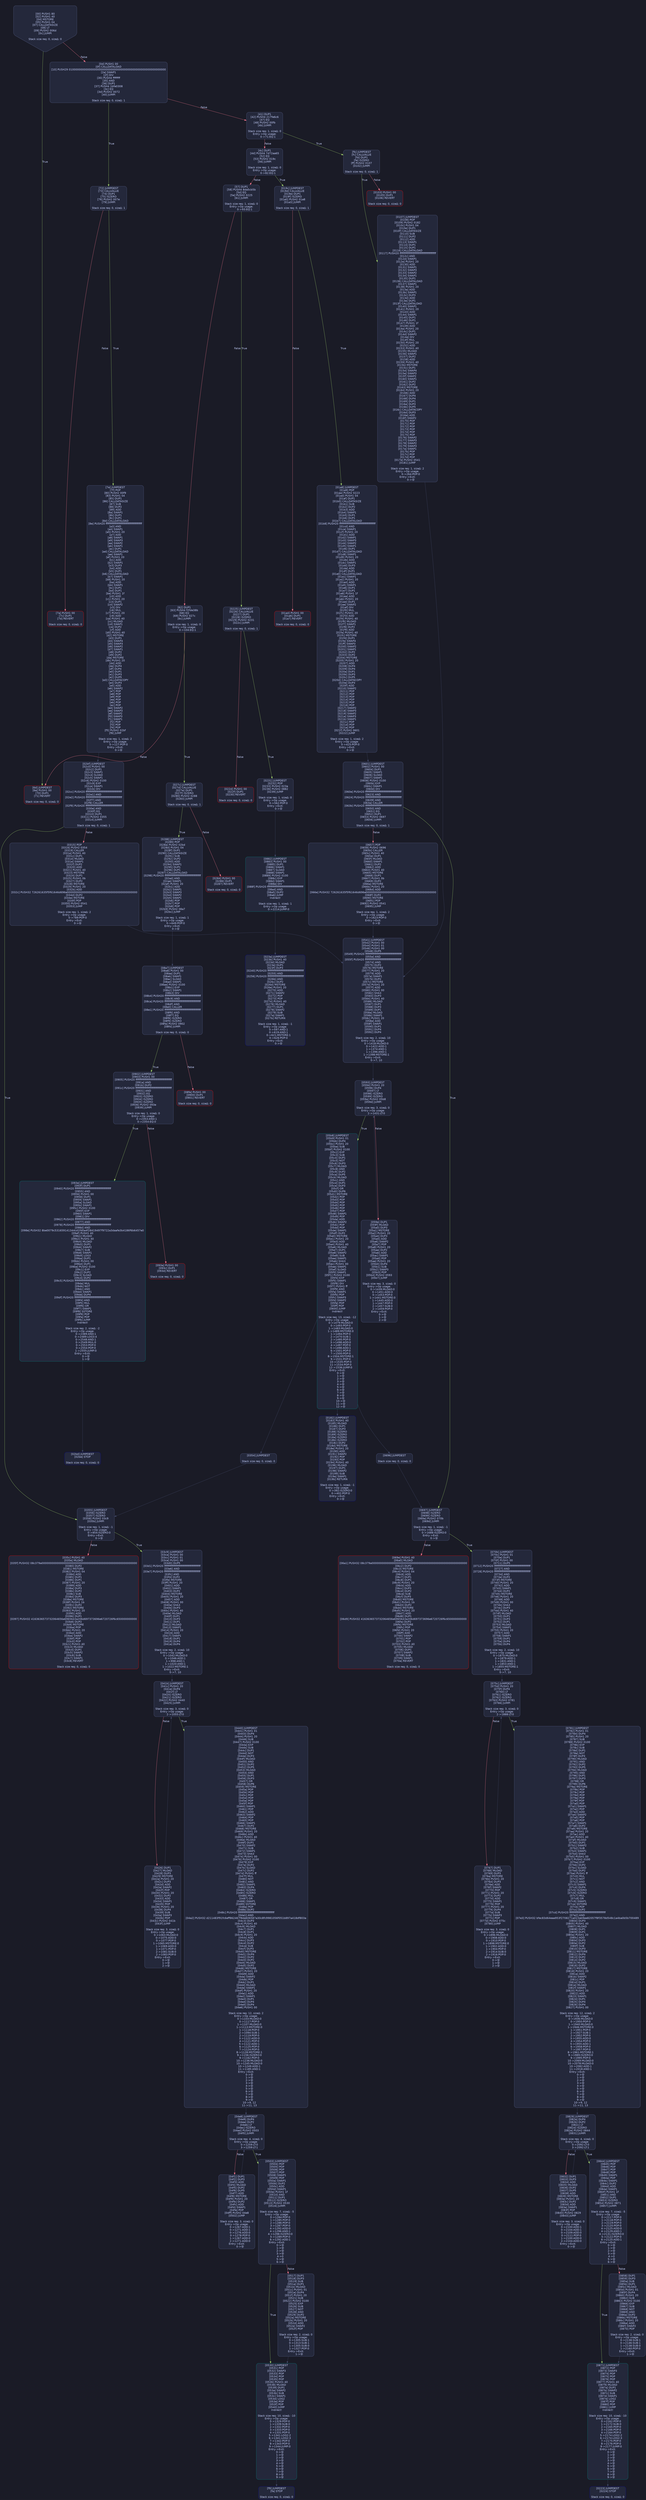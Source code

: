 digraph G {
    node [shape=box, style="filled, rounded", color="#565f89", fontcolor="#c0caf5", fontname="Helvetica", fillcolor="#24283b"];
    edge [color="#414868", fontcolor="#c0caf5", fontname="Helvetica"];
    bgcolor="#1a1b26";
    0 [ label = "[00] PUSH1 80
[02] PUSH1 40
[04] MSTORE
[05] PUSH1 04
[07] CALLDATASIZE
[08] LT
[09] PUSH2 006d
[0c] JUMPI

Stack size req: 0, sizeΔ: 0
" shape = invhouse]
    1 [ label = "[0d] PUSH1 00
[0f] CALLDATALOAD
[10] PUSH29 0100000000000000000000000000000000000000000000000000000000
[2e] SWAP1
[2f] DIV
[30] PUSH4 ffffffff
[35] AND
[36] DUP1
[37] PUSH4 1bfe0308
[3c] EQ
[3d] PUSH2 0072
[40] JUMPI

Stack size req: 0, sizeΔ: 1
"]
    2 [ label = "[41] DUP1
[42] PUSH4 217fe6c6
[47] EQ
[48] PUSH2 00fb
[4b] JUMPI

Stack size req: 1, sizeΔ: 0
Entry->Op usage:
	0->71:EQ:1
"]
    3 [ label = "[4c] DUP1
[4d] PUSH4 7d72aa65
[52] EQ
[53] PUSH2 019c
[56] JUMPI

Stack size req: 1, sizeΔ: 0
Entry->Op usage:
	0->82:EQ:1
"]
    4 [ label = "[57] DUP1
[58] PUSH4 8da5cb5b
[5d] EQ
[5e] PUSH2 0225
[61] JUMPI

Stack size req: 1, sizeΔ: 0
Entry->Op usage:
	0->93:EQ:1
"]
    5 [ label = "[62] DUP1
[63] PUSH4 f2fde38b
[68] EQ
[69] PUSH2 027c
[6c] JUMPI

Stack size req: 1, sizeΔ: 0
Entry->Op usage:
	0->104:EQ:1
"]
    6 [ label = "[6d] JUMPDEST
[6e] PUSH1 00
[70] DUP1
[71] REVERT

Stack size req: 0, sizeΔ: 0
" color = "red"]
    7 [ label = "[72] JUMPDEST
[73] CALLVALUE
[74] DUP1
[75] ISZERO
[76] PUSH2 007e
[79] JUMPI

Stack size req: 0, sizeΔ: 1
"]
    8 [ label = "[7a] PUSH1 00
[7c] DUP1
[7d] REVERT

Stack size req: 0, sizeΔ: 0
" color = "red"]
    9 [ label = "[7e] JUMPDEST
[7f] POP
[80] PUSH2 00f9
[83] PUSH1 04
[85] DUP1
[86] CALLDATASIZE
[87] SUB
[88] DUP2
[89] ADD
[8a] SWAP1
[8b] DUP1
[8c] DUP1
[8d] CALLDATALOAD
[8e] PUSH20 ffffffffffffffffffffffffffffffffffffffff
[a3] AND
[a4] SWAP1
[a5] PUSH1 20
[a7] ADD
[a8] SWAP1
[a9] SWAP3
[aa] SWAP2
[ab] SWAP1
[ac] DUP1
[ad] CALLDATALOAD
[ae] SWAP1
[af] PUSH1 20
[b1] ADD
[b2] SWAP1
[b3] DUP3
[b4] ADD
[b5] DUP1
[b6] CALLDATALOAD
[b7] SWAP1
[b8] PUSH1 20
[ba] ADD
[bb] SWAP1
[bc] DUP1
[bd] DUP1
[be] PUSH1 1f
[c0] ADD
[c1] PUSH1 20
[c3] DUP1
[c4] SWAP2
[c5] DIV
[c6] MUL
[c7] PUSH1 20
[c9] ADD
[ca] PUSH1 40
[cc] MLOAD
[cd] SWAP1
[ce] DUP2
[cf] ADD
[d0] PUSH1 40
[d2] MSTORE
[d3] DUP1
[d4] SWAP4
[d5] SWAP3
[d6] SWAP2
[d7] SWAP1
[d8] DUP2
[d9] DUP2
[da] MSTORE
[db] PUSH1 20
[dd] ADD
[de] DUP4
[df] DUP4
[e0] DUP1
[e1] DUP3
[e2] DUP5
[e3] CALLDATACOPY
[e4] DUP3
[e5] ADD
[e6] SWAP2
[e7] POP
[e8] POP
[e9] POP
[ea] POP
[eb] POP
[ec] POP
[ed] SWAP2
[ee] SWAP3
[ef] SWAP2
[f0] SWAP3
[f1] SWAP1
[f2] POP
[f3] POP
[f4] POP
[f5] PUSH2 02bf
[f8] JUMP

Stack size req: 1, sizeΔ: 2
Entry->Op usage:
	0->127:POP:0
Entry->Exit:
	0->😵
"]
    10 [ label = "[f9] JUMPDEST
[fa] STOP

Stack size req: 0, sizeΔ: 0
" color = "darkblue"]
    11 [ label = "[fb] JUMPDEST
[fc] CALLVALUE
[fd] DUP1
[fe] ISZERO
[ff] PUSH2 0107
[0102] JUMPI

Stack size req: 0, sizeΔ: 1
"]
    12 [ label = "[0103] PUSH1 00
[0105] DUP1
[0106] REVERT

Stack size req: 0, sizeΔ: 0
" color = "red"]
    13 [ label = "[0107] JUMPDEST
[0108] POP
[0109] PUSH2 0182
[010c] PUSH1 04
[010e] DUP1
[010f] CALLDATASIZE
[0110] SUB
[0111] DUP2
[0112] ADD
[0113] SWAP1
[0114] DUP1
[0115] DUP1
[0116] CALLDATALOAD
[0117] PUSH20 ffffffffffffffffffffffffffffffffffffffff
[012c] AND
[012d] SWAP1
[012e] PUSH1 20
[0130] ADD
[0131] SWAP1
[0132] SWAP3
[0133] SWAP2
[0134] SWAP1
[0135] DUP1
[0136] CALLDATALOAD
[0137] SWAP1
[0138] PUSH1 20
[013a] ADD
[013b] SWAP1
[013c] DUP3
[013d] ADD
[013e] DUP1
[013f] CALLDATALOAD
[0140] SWAP1
[0141] PUSH1 20
[0143] ADD
[0144] SWAP1
[0145] DUP1
[0146] DUP1
[0147] PUSH1 1f
[0149] ADD
[014a] PUSH1 20
[014c] DUP1
[014d] SWAP2
[014e] DIV
[014f] MUL
[0150] PUSH1 20
[0152] ADD
[0153] PUSH1 40
[0155] MLOAD
[0156] SWAP1
[0157] DUP2
[0158] ADD
[0159] PUSH1 40
[015b] MSTORE
[015c] DUP1
[015d] SWAP4
[015e] SWAP3
[015f] SWAP2
[0160] SWAP1
[0161] DUP2
[0162] DUP2
[0163] MSTORE
[0164] PUSH1 20
[0166] ADD
[0167] DUP4
[0168] DUP4
[0169] DUP1
[016a] DUP3
[016b] DUP5
[016c] CALLDATACOPY
[016d] DUP3
[016e] ADD
[016f] SWAP2
[0170] POP
[0171] POP
[0172] POP
[0173] POP
[0174] POP
[0175] POP
[0176] SWAP2
[0177] SWAP3
[0178] SWAP2
[0179] SWAP3
[017a] SWAP1
[017b] POP
[017c] POP
[017d] POP
[017e] PUSH2 0541
[0181] JUMP

Stack size req: 1, sizeΔ: 2
Entry->Op usage:
	0->264:POP:0
Entry->Exit:
	0->😵
"]
    14 [ label = "[0182] JUMPDEST
[0183] PUSH1 40
[0185] MLOAD
[0186] DUP1
[0187] DUP3
[0188] ISZERO
[0189] ISZERO
[018a] ISZERO
[018b] ISZERO
[018c] DUP2
[018d] MSTORE
[018e] PUSH1 20
[0190] ADD
[0191] SWAP2
[0192] POP
[0193] POP
[0194] PUSH1 40
[0196] MLOAD
[0197] DUP1
[0198] SWAP2
[0199] SUB
[019a] SWAP1
[019b] RETURN

Stack size req: 1, sizeΔ: -1
Entry->Op usage:
	0->392:ISZERO:0
	0->402:POP:0
Entry->Exit:
	0->😵
" color = "darkblue"]
    15 [ label = "[019c] JUMPDEST
[019d] CALLVALUE
[019e] DUP1
[019f] ISZERO
[01a0] PUSH2 01a8
[01a3] JUMPI

Stack size req: 0, sizeΔ: 1
"]
    16 [ label = "[01a4] PUSH1 00
[01a6] DUP1
[01a7] REVERT

Stack size req: 0, sizeΔ: 0
" color = "red"]
    17 [ label = "[01a8] JUMPDEST
[01a9] POP
[01aa] PUSH2 0223
[01ad] PUSH1 04
[01af] DUP1
[01b0] CALLDATASIZE
[01b1] SUB
[01b2] DUP2
[01b3] ADD
[01b4] SWAP1
[01b5] DUP1
[01b6] DUP1
[01b7] CALLDATALOAD
[01b8] PUSH20 ffffffffffffffffffffffffffffffffffffffff
[01cd] AND
[01ce] SWAP1
[01cf] PUSH1 20
[01d1] ADD
[01d2] SWAP1
[01d3] SWAP3
[01d4] SWAP2
[01d5] SWAP1
[01d6] DUP1
[01d7] CALLDATALOAD
[01d8] SWAP1
[01d9] PUSH1 20
[01db] ADD
[01dc] SWAP1
[01dd] DUP3
[01de] ADD
[01df] DUP1
[01e0] CALLDATALOAD
[01e1] SWAP1
[01e2] PUSH1 20
[01e4] ADD
[01e5] SWAP1
[01e6] DUP1
[01e7] DUP1
[01e8] PUSH1 1f
[01ea] ADD
[01eb] PUSH1 20
[01ed] DUP1
[01ee] SWAP2
[01ef] DIV
[01f0] MUL
[01f1] PUSH1 20
[01f3] ADD
[01f4] PUSH1 40
[01f6] MLOAD
[01f7] SWAP1
[01f8] DUP2
[01f9] ADD
[01fa] PUSH1 40
[01fc] MSTORE
[01fd] DUP1
[01fe] SWAP4
[01ff] SWAP3
[0200] SWAP2
[0201] SWAP1
[0202] DUP2
[0203] DUP2
[0204] MSTORE
[0205] PUSH1 20
[0207] ADD
[0208] DUP4
[0209] DUP4
[020a] DUP1
[020b] DUP3
[020c] DUP5
[020d] CALLDATACOPY
[020e] DUP3
[020f] ADD
[0210] SWAP2
[0211] POP
[0212] POP
[0213] POP
[0214] POP
[0215] POP
[0216] POP
[0217] SWAP2
[0218] SWAP3
[0219] SWAP2
[021a] SWAP3
[021b] SWAP1
[021c] POP
[021d] POP
[021e] POP
[021f] PUSH2 0601
[0222] JUMP

Stack size req: 1, sizeΔ: 2
Entry->Op usage:
	0->425:POP:0
Entry->Exit:
	0->😵
"]
    18 [ label = "[0223] JUMPDEST
[0224] STOP

Stack size req: 0, sizeΔ: 0
" color = "darkblue"]
    19 [ label = "[0225] JUMPDEST
[0226] CALLVALUE
[0227] DUP1
[0228] ISZERO
[0229] PUSH2 0231
[022c] JUMPI

Stack size req: 0, sizeΔ: 1
"]
    20 [ label = "[022d] PUSH1 00
[022f] DUP1
[0230] REVERT

Stack size req: 0, sizeΔ: 0
" color = "red"]
    21 [ label = "[0231] JUMPDEST
[0232] POP
[0233] PUSH2 023a
[0236] PUSH2 0882
[0239] JUMP

Stack size req: 1, sizeΔ: 0
Entry->Op usage:
	0->562:POP:0
Entry->Exit:
	0->😵
"]
    22 [ label = "[023a] JUMPDEST
[023b] PUSH1 40
[023d] MLOAD
[023e] DUP1
[023f] DUP3
[0240] PUSH20 ffffffffffffffffffffffffffffffffffffffff
[0255] AND
[0256] PUSH20 ffffffffffffffffffffffffffffffffffffffff
[026b] AND
[026c] DUP2
[026d] MSTORE
[026e] PUSH1 20
[0270] ADD
[0271] SWAP2
[0272] POP
[0273] POP
[0274] PUSH1 40
[0276] MLOAD
[0277] DUP1
[0278] SWAP2
[0279] SUB
[027a] SWAP1
[027b] RETURN

Stack size req: 1, sizeΔ: -1
Entry->Op usage:
	0->597:AND:1
	0->619:AND:1
	0->621:MSTORE:1
	0->626:POP:0
Entry->Exit:
	0->😵
" color = "darkblue"]
    23 [ label = "[027c] JUMPDEST
[027d] CALLVALUE
[027e] DUP1
[027f] ISZERO
[0280] PUSH2 0288
[0283] JUMPI

Stack size req: 0, sizeΔ: 1
"]
    24 [ label = "[0284] PUSH1 00
[0286] DUP1
[0287] REVERT

Stack size req: 0, sizeΔ: 0
" color = "red"]
    25 [ label = "[0288] JUMPDEST
[0289] POP
[028a] PUSH2 02bd
[028d] PUSH1 04
[028f] DUP1
[0290] CALLDATASIZE
[0291] SUB
[0292] DUP2
[0293] ADD
[0294] SWAP1
[0295] DUP1
[0296] DUP1
[0297] CALLDATALOAD
[0298] PUSH20 ffffffffffffffffffffffffffffffffffffffff
[02ad] AND
[02ae] SWAP1
[02af] PUSH1 20
[02b1] ADD
[02b2] SWAP1
[02b3] SWAP3
[02b4] SWAP2
[02b5] SWAP1
[02b6] POP
[02b7] POP
[02b8] POP
[02b9] PUSH2 08a7
[02bc] JUMP

Stack size req: 1, sizeΔ: 1
Entry->Op usage:
	0->649:POP:0
Entry->Exit:
	0->😵
"]
    26 [ label = "[02bd] JUMPDEST
[02be] STOP

Stack size req: 0, sizeΔ: 0
" color = "darkblue"]
    27 [ label = "[02bf] JUMPDEST
[02c0] PUSH1 00
[02c2] DUP1
[02c3] SWAP1
[02c4] SLOAD
[02c5] SWAP1
[02c6] PUSH2 0100
[02c9] EXP
[02ca] SWAP1
[02cb] DIV
[02cc] PUSH20 ffffffffffffffffffffffffffffffffffffffff
[02e1] AND
[02e2] PUSH20 ffffffffffffffffffffffffffffffffffffffff
[02f7] AND
[02f8] CALLER
[02f9] PUSH20 ffffffffffffffffffffffffffffffffffffffff
[030e] AND
[030f] EQ
[0310] DUP1
[0311] PUSH2 0355
[0314] JUMPI

Stack size req: 0, sizeΔ: 1
"]
    28 [ label = "[0315] POP
[0316] PUSH2 0354
[0319] CALLER
[031a] PUSH1 40
[031c] DUP1
[031d] MLOAD
[031e] SWAP1
[031f] DUP2
[0320] ADD
[0321] PUSH1 40
[0323] MSTORE
[0324] DUP1
[0325] PUSH1 0b
[0327] DUP2
[0328] MSTORE
[0329] PUSH1 20
[032b] ADD
[032c] PUSH32 726261635f5f61646d696e000000000000000000000000000000000000000000
[034d] DUP2
[034e] MSTORE
[034f] POP
[0350] PUSH2 0541
[0353] JUMP

Stack size req: 1, sizeΔ: 2
Entry->Op usage:
	0->789:POP:0
Entry->Exit:
	0->😵
"]
    29 [ label = "[0354] JUMPDEST

Stack size req: 0, sizeΔ: 0
"]
    30 [ label = "[0355] JUMPDEST
[0356] ISZERO
[0357] ISZERO
[0358] PUSH2 03c9
[035b] JUMPI

Stack size req: 1, sizeΔ: -1
Entry->Op usage:
	0->854:ISZERO:0
Entry->Exit:
	0->😵
"]
    31 [ label = "[035c] PUSH1 40
[035e] MLOAD
[035f] PUSH32 08c379a000000000000000000000000000000000000000000000000000000000
[0380] DUP2
[0381] MSTORE
[0382] PUSH1 04
[0384] ADD
[0385] DUP1
[0386] DUP1
[0387] PUSH1 20
[0389] ADD
[038a] DUP3
[038b] DUP2
[038c] SUB
[038d] DUP3
[038e] MSTORE
[038f] PUSH1 1b
[0391] DUP2
[0392] MSTORE
[0393] PUSH1 20
[0395] ADD
[0396] DUP1
[0397] PUSH32 4163636573732064656e6965643a206d697373696e6720726f6c650000000000
[03b8] DUP2
[03b9] MSTORE
[03ba] POP
[03bb] PUSH1 20
[03bd] ADD
[03be] SWAP2
[03bf] POP
[03c0] POP
[03c1] PUSH1 40
[03c3] MLOAD
[03c4] DUP1
[03c5] SWAP2
[03c6] SUB
[03c7] SWAP1
[03c8] REVERT

Stack size req: 0, sizeΔ: 0
" color = "red"]
    32 [ label = "[03c9] JUMPDEST
[03ca] PUSH1 00
[03cc] PUSH1 01
[03ce] PUSH1 00
[03d0] DUP5
[03d1] PUSH20 ffffffffffffffffffffffffffffffffffffffff
[03e6] AND
[03e7] PUSH20 ffffffffffffffffffffffffffffffffffffffff
[03fc] AND
[03fd] DUP2
[03fe] MSTORE
[03ff] PUSH1 20
[0401] ADD
[0402] SWAP1
[0403] DUP2
[0404] MSTORE
[0405] PUSH1 20
[0407] ADD
[0408] PUSH1 00
[040a] SHA3
[040b] DUP3
[040c] PUSH1 40
[040e] MLOAD
[040f] DUP1
[0410] DUP3
[0411] DUP1
[0412] MLOAD
[0413] SWAP1
[0414] PUSH1 20
[0416] ADD
[0417] SWAP1
[0418] DUP1
[0419] DUP4
[041a] DUP4

Stack size req: 2, sizeΔ: 10
Entry->Op usage:
	0->1042:MLOAD:0
	0->1046:ADD:1
	1->998:AND:1
	1->1020:AND:1
	1->1022:MSTORE:1
Entry->Exit:
	0->7, 10
"]
    33 [ label = "[041b] JUMPDEST
[041c] PUSH1 20
[041e] DUP4
[041f] LT
[0420] ISZERO
[0421] ISZERO
[0422] PUSH2 0440
[0425] JUMPI

Stack size req: 3, sizeΔ: 0
Entry->Op usage:
	2->1055:LT:0
"]
    34 [ label = "[0426] DUP1
[0427] MLOAD
[0428] DUP3
[0429] MSTORE
[042a] PUSH1 20
[042c] DUP3
[042d] ADD
[042e] SWAP2
[042f] POP
[0430] PUSH1 20
[0432] DUP2
[0433] ADD
[0434] SWAP1
[0435] POP
[0436] PUSH1 20
[0438] DUP4
[0439] SUB
[043a] SWAP3
[043b] POP
[043c] PUSH2 041b
[043f] JUMP

Stack size req: 3, sizeΔ: 0
Entry->Op usage:
	0->1063:MLOAD:0
	0->1075:ADD:0
	0->1077:POP:0
	1->1065:MSTORE:0
	1->1069:ADD:0
	1->1071:POP:0
	2->1081:SUB:0
	2->1083:POP:0
Entry->Exit:
	0->😵
	1->😵
	2->😵
"]
    35 [ label = "[0440] JUMPDEST
[0441] PUSH1 01
[0443] DUP4
[0444] PUSH1 20
[0446] SUB
[0447] PUSH2 0100
[044a] EXP
[044b] SUB
[044c] DUP1
[044d] NOT
[044e] DUP3
[044f] MLOAD
[0450] AND
[0451] DUP2
[0452] DUP5
[0453] MLOAD
[0454] AND
[0455] DUP1
[0456] DUP3
[0457] OR
[0458] DUP6
[0459] MSTORE
[045a] POP
[045b] POP
[045c] POP
[045d] POP
[045e] POP
[045f] POP
[0460] SWAP1
[0461] POP
[0462] ADD
[0463] SWAP2
[0464] POP
[0465] POP
[0466] SWAP1
[0467] DUP2
[0468] MSTORE
[0469] PUSH1 20
[046b] ADD
[046c] PUSH1 40
[046e] MLOAD
[046f] DUP1
[0470] SWAP2
[0471] SUB
[0472] SWAP1
[0473] SHA3
[0474] PUSH1 00
[0476] PUSH2 0100
[0479] EXP
[047a] DUP2
[047b] SLOAD
[047c] DUP2
[047d] PUSH1 ff
[047f] MUL
[0480] NOT
[0481] AND
[0482] SWAP1
[0483] DUP4
[0484] ISZERO
[0485] ISZERO
[0486] MUL
[0487] OR
[0488] SWAP1
[0489] SSTORE
[048a] POP
[048b] DUP2
[048c] PUSH20 ffffffffffffffffffffffffffffffffffffffff
[04a1] AND
[04a2] PUSH32 d211483f91fc6eff862467f8de606587a30c8fc9981056f051b897a418df803a
[04c3] DUP3
[04c4] PUSH1 40
[04c6] MLOAD
[04c7] DUP1
[04c8] DUP1
[04c9] PUSH1 20
[04cb] ADD
[04cc] DUP3
[04cd] DUP2
[04ce] SUB
[04cf] DUP3
[04d0] MSTORE
[04d1] DUP4
[04d2] DUP2
[04d3] DUP2
[04d4] MLOAD
[04d5] DUP2
[04d6] MSTORE
[04d7] PUSH1 20
[04d9] ADD
[04da] SWAP2
[04db] POP
[04dc] DUP1
[04dd] MLOAD
[04de] SWAP1
[04df] PUSH1 20
[04e1] ADD
[04e2] SWAP1
[04e3] DUP1
[04e4] DUP4
[04e5] DUP4
[04e6] PUSH1 00

Stack size req: 12, sizeΔ: 2
Entry->Op usage:
	0->1103:MLOAD:0
	0->1117:POP:0
	1->1107:MLOAD:0
	1->1113:MSTORE:0
	1->1118:POP:0
	2->1094:SUB:1
	2->1119:POP:0
	3->1122:ADD:0
	4->1121:POP:0
	5->1122:ADD:1
	6->1125:POP:0
	7->1124:POP:0
	8->1128:MSTORE:1
	9->1156:ISZERO:0
	9->1162:POP:0
	10->1236:MLOAD:0
	10->1245:MLOAD:0
	10->1249:ADD:1
	11->1185:AND:1
Entry->Exit:
	0->😵
	1->😵
	2->😵
	3->😵
	4->😵
	5->😵
	6->😵
	7->😵
	8->😵
	9->😵
	10->9, 12
	11->11, 13
"]
    36 [ label = "[04e8] JUMPDEST
[04e9] DUP4
[04ea] DUP2
[04eb] LT
[04ec] ISZERO
[04ed] PUSH2 0503
[04f0] JUMPI

Stack size req: 4, sizeΔ: 0
Entry->Op usage:
	0->1259:LT:0
	3->1259:LT:1
"]
    37 [ label = "[04f1] DUP1
[04f2] DUP3
[04f3] ADD
[04f4] MLOAD
[04f5] DUP2
[04f6] DUP5
[04f7] ADD
[04f8] MSTORE
[04f9] PUSH1 20
[04fb] DUP2
[04fc] ADD
[04fd] SWAP1
[04fe] POP
[04ff] PUSH2 04e8
[0502] JUMP

Stack size req: 3, sizeΔ: 0
Entry->Op usage:
	0->1267:ADD:1
	0->1271:ADD:1
	0->1276:ADD:0
	0->1278:POP:0
	1->1267:ADD:0
	2->1271:ADD:0
Entry->Exit:
	0->😵
"]
    38 [ label = "[0503] JUMPDEST
[0504] POP
[0505] POP
[0506] POP
[0507] POP
[0508] SWAP1
[0509] POP
[050a] SWAP1
[050b] DUP2
[050c] ADD
[050d] SWAP1
[050e] PUSH1 1f
[0510] AND
[0511] DUP1
[0512] ISZERO
[0513] PUSH2 0530
[0516] JUMPI

Stack size req: 7, sizeΔ: -5
Entry->Op usage:
	0->1284:POP:0
	1->1285:POP:0
	2->1286:POP:0
	3->1287:POP:0
	4->1292:ADD:0
	4->1296:AND:1
	4->1298:ISZERO:0
	5->1289:POP:0
	6->1292:ADD:1
Entry->Exit:
	0->😵
	1->😵
	2->😵
	3->😵
	4->0
	5->😵
	6->😵
"]
    39 [ label = "[0517] DUP1
[0518] DUP3
[0519] SUB
[051a] DUP1
[051b] MLOAD
[051c] PUSH1 01
[051e] DUP4
[051f] PUSH1 20
[0521] SUB
[0522] PUSH2 0100
[0525] EXP
[0526] SUB
[0527] NOT
[0528] AND
[0529] DUP2
[052a] MSTORE
[052b] PUSH1 20
[052d] ADD
[052e] SWAP2
[052f] POP

Stack size req: 2, sizeΔ: 0
Entry->Op usage:
	0->1305:SUB:1
	0->1313:SUB:1
	1->1305:SUB:0
	1->1327:POP:0
Entry->Exit:
	1->😵
"]
    40 [ label = "[0530] JUMPDEST
[0531] POP
[0532] SWAP3
[0533] POP
[0534] POP
[0535] POP
[0536] PUSH1 40
[0538] MLOAD
[0539] DUP1
[053a] SWAP2
[053b] SUB
[053c] SWAP1
[053d] LOG2
[053e] POP
[053f] POP
[0540] JUMP
Indirect!

Stack size req: 10, sizeΔ: -10
Entry->Op usage:
	0->1329:POP:0
	1->1339:SUB:0
	2->1332:POP:0
	3->1333:POP:0
	4->1331:POP:0
	5->1341:LOG2:2
	6->1341:LOG2:3
	7->1342:POP:0
	8->1343:POP:0
	9->1344:JUMP:0
Entry->Exit:
	0->😵
	1->😵
	2->😵
	3->😵
	4->😵
	5->😵
	6->😵
	7->😵
	8->😵
	9->😵
" color = "teal"]
    41 [ label = "[0541] JUMPDEST
[0542] PUSH1 00
[0544] PUSH1 01
[0546] PUSH1 00
[0548] DUP5
[0549] PUSH20 ffffffffffffffffffffffffffffffffffffffff
[055e] AND
[055f] PUSH20 ffffffffffffffffffffffffffffffffffffffff
[0574] AND
[0575] DUP2
[0576] MSTORE
[0577] PUSH1 20
[0579] ADD
[057a] SWAP1
[057b] DUP2
[057c] MSTORE
[057d] PUSH1 20
[057f] ADD
[0580] PUSH1 00
[0582] SHA3
[0583] DUP3
[0584] PUSH1 40
[0586] MLOAD
[0587] DUP1
[0588] DUP3
[0589] DUP1
[058a] MLOAD
[058b] SWAP1
[058c] PUSH1 20
[058e] ADD
[058f] SWAP1
[0590] DUP1
[0591] DUP4
[0592] DUP4

Stack size req: 2, sizeΔ: 10
Entry->Op usage:
	0->1418:MLOAD:0
	0->1422:ADD:1
	1->1374:AND:1
	1->1396:AND:1
	1->1398:MSTORE:1
Entry->Exit:
	0->7, 10
"]
    42 [ label = "[0593] JUMPDEST
[0594] PUSH1 20
[0596] DUP4
[0597] LT
[0598] ISZERO
[0599] ISZERO
[059a] PUSH2 05b8
[059d] JUMPI

Stack size req: 3, sizeΔ: 0
Entry->Op usage:
	2->1431:LT:0
"]
    43 [ label = "[059e] DUP1
[059f] MLOAD
[05a0] DUP3
[05a1] MSTORE
[05a2] PUSH1 20
[05a4] DUP3
[05a5] ADD
[05a6] SWAP2
[05a7] POP
[05a8] PUSH1 20
[05aa] DUP2
[05ab] ADD
[05ac] SWAP1
[05ad] POP
[05ae] PUSH1 20
[05b0] DUP4
[05b1] SUB
[05b2] SWAP3
[05b3] POP
[05b4] PUSH2 0593
[05b7] JUMP

Stack size req: 3, sizeΔ: 0
Entry->Op usage:
	0->1439:MLOAD:0
	0->1451:ADD:0
	0->1453:POP:0
	1->1441:MSTORE:0
	1->1445:ADD:0
	1->1447:POP:0
	2->1457:SUB:0
	2->1459:POP:0
Entry->Exit:
	0->😵
	1->😵
	2->😵
"]
    44 [ label = "[05b8] JUMPDEST
[05b9] PUSH1 01
[05bb] DUP4
[05bc] PUSH1 20
[05be] SUB
[05bf] PUSH2 0100
[05c2] EXP
[05c3] SUB
[05c4] DUP1
[05c5] NOT
[05c6] DUP3
[05c7] MLOAD
[05c8] AND
[05c9] DUP2
[05ca] DUP5
[05cb] MLOAD
[05cc] AND
[05cd] DUP1
[05ce] DUP3
[05cf] OR
[05d0] DUP6
[05d1] MSTORE
[05d2] POP
[05d3] POP
[05d4] POP
[05d5] POP
[05d6] POP
[05d7] POP
[05d8] SWAP1
[05d9] POP
[05da] ADD
[05db] SWAP2
[05dc] POP
[05dd] POP
[05de] SWAP1
[05df] DUP2
[05e0] MSTORE
[05e1] PUSH1 20
[05e3] ADD
[05e4] PUSH1 40
[05e6] MLOAD
[05e7] DUP1
[05e8] SWAP2
[05e9] SUB
[05ea] SWAP1
[05eb] SHA3
[05ec] PUSH1 00
[05ee] SWAP1
[05ef] SLOAD
[05f0] SWAP1
[05f1] PUSH2 0100
[05f4] EXP
[05f5] SWAP1
[05f6] DIV
[05f7] PUSH1 ff
[05f9] AND
[05fa] SWAP1
[05fb] POP
[05fc] SWAP3
[05fd] SWAP2
[05fe] POP
[05ff] POP
[0600] JUMP
Indirect!

Stack size req: 13, sizeΔ: -12
Entry->Op usage:
	0->1479:MLOAD:0
	0->1493:POP:0
	1->1483:MLOAD:0
	1->1489:MSTORE:0
	1->1494:POP:0
	2->1470:SUB:1
	2->1495:POP:0
	3->1498:ADD:0
	4->1497:POP:0
	5->1498:ADD:1
	6->1501:POP:0
	7->1500:POP:0
	8->1504:MSTORE:1
	9->1531:POP:0
	10->1535:POP:0
	11->1534:POP:0
	12->1536:JUMP:0
Entry->Exit:
	0->😵
	1->😵
	2->😵
	3->😵
	4->😵
	5->😵
	6->😵
	7->😵
	8->😵
	9->😵
	10->😵
	11->😵
	12->😵
" color = "teal"]
    45 [ label = "[0601] JUMPDEST
[0602] PUSH1 00
[0604] DUP1
[0605] SWAP1
[0606] SLOAD
[0607] SWAP1
[0608] PUSH2 0100
[060b] EXP
[060c] SWAP1
[060d] DIV
[060e] PUSH20 ffffffffffffffffffffffffffffffffffffffff
[0623] AND
[0624] PUSH20 ffffffffffffffffffffffffffffffffffffffff
[0639] AND
[063a] CALLER
[063b] PUSH20 ffffffffffffffffffffffffffffffffffffffff
[0650] AND
[0651] EQ
[0652] DUP1
[0653] PUSH2 0697
[0656] JUMPI

Stack size req: 0, sizeΔ: 1
"]
    46 [ label = "[0657] POP
[0658] PUSH2 0696
[065b] CALLER
[065c] PUSH1 40
[065e] DUP1
[065f] MLOAD
[0660] SWAP1
[0661] DUP2
[0662] ADD
[0663] PUSH1 40
[0665] MSTORE
[0666] DUP1
[0667] PUSH1 0b
[0669] DUP2
[066a] MSTORE
[066b] PUSH1 20
[066d] ADD
[066e] PUSH32 726261635f5f61646d696e000000000000000000000000000000000000000000
[068f] DUP2
[0690] MSTORE
[0691] POP
[0692] PUSH2 0541
[0695] JUMP

Stack size req: 1, sizeΔ: 2
Entry->Op usage:
	0->1623:POP:0
Entry->Exit:
	0->😵
"]
    47 [ label = "[0696] JUMPDEST

Stack size req: 0, sizeΔ: 0
"]
    48 [ label = "[0697] JUMPDEST
[0698] ISZERO
[0699] ISZERO
[069a] PUSH2 070b
[069d] JUMPI

Stack size req: 1, sizeΔ: -1
Entry->Op usage:
	0->1688:ISZERO:0
Entry->Exit:
	0->😵
"]
    49 [ label = "[069e] PUSH1 40
[06a0] MLOAD
[06a1] PUSH32 08c379a000000000000000000000000000000000000000000000000000000000
[06c2] DUP2
[06c3] MSTORE
[06c4] PUSH1 04
[06c6] ADD
[06c7] DUP1
[06c8] DUP1
[06c9] PUSH1 20
[06cb] ADD
[06cc] DUP3
[06cd] DUP2
[06ce] SUB
[06cf] DUP3
[06d0] MSTORE
[06d1] PUSH1 1b
[06d3] DUP2
[06d4] MSTORE
[06d5] PUSH1 20
[06d7] ADD
[06d8] DUP1
[06d9] PUSH32 4163636573732064656e6965643a206d697373696e6720726f6c650000000000
[06fa] DUP2
[06fb] MSTORE
[06fc] POP
[06fd] PUSH1 20
[06ff] ADD
[0700] SWAP2
[0701] POP
[0702] POP
[0703] PUSH1 40
[0705] MLOAD
[0706] DUP1
[0707] SWAP2
[0708] SUB
[0709] SWAP1
[070a] REVERT

Stack size req: 0, sizeΔ: 0
" color = "red"]
    50 [ label = "[070b] JUMPDEST
[070c] PUSH1 01
[070e] DUP1
[070f] PUSH1 00
[0711] DUP5
[0712] PUSH20 ffffffffffffffffffffffffffffffffffffffff
[0727] AND
[0728] PUSH20 ffffffffffffffffffffffffffffffffffffffff
[073d] AND
[073e] DUP2
[073f] MSTORE
[0740] PUSH1 20
[0742] ADD
[0743] SWAP1
[0744] DUP2
[0745] MSTORE
[0746] PUSH1 20
[0748] ADD
[0749] PUSH1 00
[074b] SHA3
[074c] DUP3
[074d] PUSH1 40
[074f] MLOAD
[0750] DUP1
[0751] DUP3
[0752] DUP1
[0753] MLOAD
[0754] SWAP1
[0755] PUSH1 20
[0757] ADD
[0758] SWAP1
[0759] DUP1
[075a] DUP4
[075b] DUP4

Stack size req: 2, sizeΔ: 10
Entry->Op usage:
	0->1875:MLOAD:0
	0->1879:ADD:1
	1->1831:AND:1
	1->1853:AND:1
	1->1855:MSTORE:1
Entry->Exit:
	0->7, 10
"]
    51 [ label = "[075c] JUMPDEST
[075d] PUSH1 20
[075f] DUP4
[0760] LT
[0761] ISZERO
[0762] ISZERO
[0763] PUSH2 0781
[0766] JUMPI

Stack size req: 3, sizeΔ: 0
Entry->Op usage:
	2->1888:LT:0
"]
    52 [ label = "[0767] DUP1
[0768] MLOAD
[0769] DUP3
[076a] MSTORE
[076b] PUSH1 20
[076d] DUP3
[076e] ADD
[076f] SWAP2
[0770] POP
[0771] PUSH1 20
[0773] DUP2
[0774] ADD
[0775] SWAP1
[0776] POP
[0777] PUSH1 20
[0779] DUP4
[077a] SUB
[077b] SWAP3
[077c] POP
[077d] PUSH2 075c
[0780] JUMP

Stack size req: 3, sizeΔ: 0
Entry->Op usage:
	0->1896:MLOAD:0
	0->1908:ADD:0
	0->1910:POP:0
	1->1898:MSTORE:0
	1->1902:ADD:0
	1->1904:POP:0
	2->1914:SUB:0
	2->1916:POP:0
Entry->Exit:
	0->😵
	1->😵
	2->😵
"]
    53 [ label = "[0781] JUMPDEST
[0782] PUSH1 01
[0784] DUP4
[0785] PUSH1 20
[0787] SUB
[0788] PUSH2 0100
[078b] EXP
[078c] SUB
[078d] DUP1
[078e] NOT
[078f] DUP3
[0790] MLOAD
[0791] AND
[0792] DUP2
[0793] DUP5
[0794] MLOAD
[0795] AND
[0796] DUP1
[0797] DUP3
[0798] OR
[0799] DUP6
[079a] MSTORE
[079b] POP
[079c] POP
[079d] POP
[079e] POP
[079f] POP
[07a0] POP
[07a1] SWAP1
[07a2] POP
[07a3] ADD
[07a4] SWAP2
[07a5] POP
[07a6] POP
[07a7] SWAP1
[07a8] DUP2
[07a9] MSTORE
[07aa] PUSH1 20
[07ac] ADD
[07ad] PUSH1 40
[07af] MLOAD
[07b0] DUP1
[07b1] SWAP2
[07b2] SUB
[07b3] SWAP1
[07b4] SHA3
[07b5] PUSH1 00
[07b7] PUSH2 0100
[07ba] EXP
[07bb] DUP2
[07bc] SLOAD
[07bd] DUP2
[07be] PUSH1 ff
[07c0] MUL
[07c1] NOT
[07c2] AND
[07c3] SWAP1
[07c4] DUP4
[07c5] ISZERO
[07c6] ISZERO
[07c7] MUL
[07c8] OR
[07c9] SWAP1
[07ca] SSTORE
[07cb] POP
[07cc] DUP2
[07cd] PUSH20 ffffffffffffffffffffffffffffffffffffffff
[07e2] AND
[07e3] PUSH32 bfec83d64eaa953f2708271a023ab9ee82057f8f3578d548c1a4ba0b5b700489
[0804] DUP3
[0805] PUSH1 40
[0807] MLOAD
[0808] DUP1
[0809] DUP1
[080a] PUSH1 20
[080c] ADD
[080d] DUP3
[080e] DUP2
[080f] SUB
[0810] DUP3
[0811] MSTORE
[0812] DUP4
[0813] DUP2
[0814] DUP2
[0815] MLOAD
[0816] DUP2
[0817] MSTORE
[0818] PUSH1 20
[081a] ADD
[081b] SWAP2
[081c] POP
[081d] DUP1
[081e] MLOAD
[081f] SWAP1
[0820] PUSH1 20
[0822] ADD
[0823] SWAP1
[0824] DUP1
[0825] DUP4
[0826] DUP4
[0827] PUSH1 00

Stack size req: 12, sizeΔ: 2
Entry->Op usage:
	0->1936:MLOAD:0
	0->1950:POP:0
	1->1940:MLOAD:0
	1->1946:MSTORE:0
	1->1951:POP:0
	2->1927:SUB:1
	2->1952:POP:0
	3->1955:ADD:0
	4->1954:POP:0
	5->1955:ADD:1
	6->1958:POP:0
	7->1957:POP:0
	8->1961:MSTORE:1
	9->1989:ISZERO:0
	9->1995:POP:0
	10->2069:MLOAD:0
	10->2078:MLOAD:0
	10->2082:ADD:1
	11->2018:AND:1
Entry->Exit:
	0->😵
	1->😵
	2->😵
	3->😵
	4->😵
	5->😵
	6->😵
	7->😵
	8->😵
	9->😵
	10->9, 12
	11->11, 13
"]
    54 [ label = "[0829] JUMPDEST
[082a] DUP4
[082b] DUP2
[082c] LT
[082d] ISZERO
[082e] PUSH2 0844
[0831] JUMPI

Stack size req: 4, sizeΔ: 0
Entry->Op usage:
	0->2092:LT:0
	3->2092:LT:1
"]
    55 [ label = "[0832] DUP1
[0833] DUP3
[0834] ADD
[0835] MLOAD
[0836] DUP2
[0837] DUP5
[0838] ADD
[0839] MSTORE
[083a] PUSH1 20
[083c] DUP2
[083d] ADD
[083e] SWAP1
[083f] POP
[0840] PUSH2 0829
[0843] JUMP

Stack size req: 3, sizeΔ: 0
Entry->Op usage:
	0->2100:ADD:1
	0->2104:ADD:1
	0->2109:ADD:0
	0->2111:POP:0
	1->2100:ADD:0
	2->2104:ADD:0
Entry->Exit:
	0->😵
"]
    56 [ label = "[0844] JUMPDEST
[0845] POP
[0846] POP
[0847] POP
[0848] POP
[0849] SWAP1
[084a] POP
[084b] SWAP1
[084c] DUP2
[084d] ADD
[084e] SWAP1
[084f] PUSH1 1f
[0851] AND
[0852] DUP1
[0853] ISZERO
[0854] PUSH2 0871
[0857] JUMPI

Stack size req: 7, sizeΔ: -5
Entry->Op usage:
	0->2117:POP:0
	1->2118:POP:0
	2->2119:POP:0
	3->2120:POP:0
	4->2125:ADD:0
	4->2129:AND:1
	4->2131:ISZERO:0
	5->2122:POP:0
	6->2125:ADD:1
Entry->Exit:
	0->😵
	1->😵
	2->😵
	3->😵
	4->0
	5->😵
	6->😵
"]
    57 [ label = "[0858] DUP1
[0859] DUP3
[085a] SUB
[085b] DUP1
[085c] MLOAD
[085d] PUSH1 01
[085f] DUP4
[0860] PUSH1 20
[0862] SUB
[0863] PUSH2 0100
[0866] EXP
[0867] SUB
[0868] NOT
[0869] AND
[086a] DUP2
[086b] MSTORE
[086c] PUSH1 20
[086e] ADD
[086f] SWAP2
[0870] POP

Stack size req: 2, sizeΔ: 0
Entry->Op usage:
	0->2138:SUB:1
	0->2146:SUB:1
	1->2138:SUB:0
	1->2160:POP:0
Entry->Exit:
	1->😵
"]
    58 [ label = "[0871] JUMPDEST
[0872] POP
[0873] SWAP3
[0874] POP
[0875] POP
[0876] POP
[0877] PUSH1 40
[0879] MLOAD
[087a] DUP1
[087b] SWAP2
[087c] SUB
[087d] SWAP1
[087e] LOG2
[087f] POP
[0880] POP
[0881] JUMP
Indirect!

Stack size req: 10, sizeΔ: -10
Entry->Op usage:
	0->2162:POP:0
	1->2172:SUB:0
	2->2165:POP:0
	3->2166:POP:0
	4->2164:POP:0
	5->2174:LOG2:2
	6->2174:LOG2:3
	7->2175:POP:0
	8->2176:POP:0
	9->2177:JUMP:0
Entry->Exit:
	0->😵
	1->😵
	2->😵
	3->😵
	4->😵
	5->😵
	6->😵
	7->😵
	8->😵
	9->😵
" color = "teal"]
    59 [ label = "[0882] JUMPDEST
[0883] PUSH1 00
[0885] DUP1
[0886] SWAP1
[0887] SLOAD
[0888] SWAP1
[0889] PUSH2 0100
[088c] EXP
[088d] SWAP1
[088e] DIV
[088f] PUSH20 ffffffffffffffffffffffffffffffffffffffff
[08a4] AND
[08a5] DUP2
[08a6] JUMP
Indirect!

Stack size req: 1, sizeΔ: 1
Entry->Op usage:
	0->2214:JUMP:0
" color = "teal"]
    60 [ label = "[08a7] JUMPDEST
[08a8] PUSH1 00
[08aa] DUP1
[08ab] SWAP1
[08ac] SLOAD
[08ad] SWAP1
[08ae] PUSH2 0100
[08b1] EXP
[08b2] SWAP1
[08b3] DIV
[08b4] PUSH20 ffffffffffffffffffffffffffffffffffffffff
[08c9] AND
[08ca] PUSH20 ffffffffffffffffffffffffffffffffffffffff
[08df] AND
[08e0] CALLER
[08e1] PUSH20 ffffffffffffffffffffffffffffffffffffffff
[08f6] AND
[08f7] EQ
[08f8] ISZERO
[08f9] ISZERO
[08fa] PUSH2 0902
[08fd] JUMPI

Stack size req: 0, sizeΔ: 0
"]
    61 [ label = "[08fe] PUSH1 00
[0900] DUP1
[0901] REVERT

Stack size req: 0, sizeΔ: 0
" color = "red"]
    62 [ label = "[0902] JUMPDEST
[0903] PUSH1 00
[0905] PUSH20 ffffffffffffffffffffffffffffffffffffffff
[091a] AND
[091b] DUP2
[091c] PUSH20 ffffffffffffffffffffffffffffffffffffffff
[0931] AND
[0932] EQ
[0933] ISZERO
[0934] ISZERO
[0935] ISZERO
[0936] PUSH2 093e
[0939] JUMPI

Stack size req: 1, sizeΔ: 0
Entry->Op usage:
	0->2353:AND:1
	0->2354:EQ:0
"]
    63 [ label = "[093a] PUSH1 00
[093c] DUP1
[093d] REVERT

Stack size req: 0, sizeΔ: 0
" color = "red"]
    64 [ label = "[093e] JUMPDEST
[093f] DUP1
[0940] PUSH20 ffffffffffffffffffffffffffffffffffffffff
[0955] AND
[0956] PUSH1 00
[0958] DUP1
[0959] SWAP1
[095a] SLOAD
[095b] SWAP1
[095c] PUSH2 0100
[095f] EXP
[0960] SWAP1
[0961] DIV
[0962] PUSH20 ffffffffffffffffffffffffffffffffffffffff
[0977] AND
[0978] PUSH20 ffffffffffffffffffffffffffffffffffffffff
[098d] AND
[098e] PUSH32 8be0079c531659141344cd1fd0a4f28419497f9722a3daafe3b4186f6b6457e0
[09af] PUSH1 40
[09b1] MLOAD
[09b2] PUSH1 40
[09b4] MLOAD
[09b5] DUP1
[09b6] SWAP2
[09b7] SUB
[09b8] SWAP1
[09b9] LOG3
[09ba] DUP1
[09bb] PUSH1 00
[09bd] DUP1
[09be] PUSH2 0100
[09c1] EXP
[09c2] DUP2
[09c3] SLOAD
[09c4] DUP2
[09c5] PUSH20 ffffffffffffffffffffffffffffffffffffffff
[09da] MUL
[09db] NOT
[09dc] AND
[09dd] SWAP1
[09de] DUP4
[09df] PUSH20 ffffffffffffffffffffffffffffffffffffffff
[09f4] AND
[09f5] MUL
[09f6] OR
[09f7] SWAP1
[09f8] SSTORE
[09f9] POP
[09fa] POP
[09fb] JUMP
Indirect!

Stack size req: 2, sizeΔ: -2
Entry->Op usage:
	0->2389:AND:1
	0->2489:LOG3:4
	0->2548:AND:1
	0->2549:MUL:0
	0->2553:POP:0
	0->2554:POP:0
	1->2555:JUMP:0
Entry->Exit:
	0->😵
	1->😵
" color = "teal"]
    0 -> 1 [ label = "False" color = "#f7768e"]
    0 -> 6 [ label = "True" color = "#9ece6a"]
    1 -> 2 [ label = "False" color = "#f7768e"]
    1 -> 7 [ label = "True" color = "#9ece6a"]
    2 -> 3 [ label = "False" color = "#f7768e"]
    2 -> 11 [ label = "True" color = "#9ece6a"]
    3 -> 4 [ label = "False" color = "#f7768e"]
    3 -> 15 [ label = "True" color = "#9ece6a"]
    4 -> 5 [ label = "False" color = "#f7768e"]
    4 -> 19 [ label = "True" color = "#9ece6a"]
    5 -> 6 [ label = "False" color = "#f7768e"]
    5 -> 23 [ label = "True" color = "#9ece6a"]
    7 -> 8 [ label = "False" color = "#f7768e"]
    7 -> 9 [ label = "True" color = "#9ece6a"]
    9 -> 27 [ ]
    11 -> 12 [ label = "False" color = "#f7768e"]
    11 -> 13 [ label = "True" color = "#9ece6a"]
    13 -> 41 [ ]
    15 -> 16 [ label = "False" color = "#f7768e"]
    15 -> 17 [ label = "True" color = "#9ece6a"]
    17 -> 45 [ ]
    19 -> 20 [ label = "False" color = "#f7768e"]
    19 -> 21 [ label = "True" color = "#9ece6a"]
    21 -> 59 [ ]
    23 -> 24 [ label = "False" color = "#f7768e"]
    23 -> 25 [ label = "True" color = "#9ece6a"]
    25 -> 60 [ ]
    27 -> 28 [ label = "False" color = "#f7768e"]
    27 -> 30 [ label = "True" color = "#9ece6a"]
    28 -> 41 [ ]
    29 -> 30 [ ]
    30 -> 31 [ label = "False" color = "#f7768e"]
    30 -> 32 [ label = "True" color = "#9ece6a"]
    32 -> 33 [ ]
    33 -> 34 [ label = "False" color = "#f7768e"]
    33 -> 35 [ label = "True" color = "#9ece6a"]
    34 -> 33 [ ]
    35 -> 36 [ ]
    36 -> 37 [ label = "False" color = "#f7768e"]
    36 -> 38 [ label = "True" color = "#9ece6a"]
    37 -> 36 [ ]
    38 -> 39 [ label = "False" color = "#f7768e"]
    38 -> 40 [ label = "True" color = "#9ece6a"]
    39 -> 40 [ ]
    41 -> 42 [ ]
    42 -> 43 [ label = "False" color = "#f7768e"]
    42 -> 44 [ label = "True" color = "#9ece6a"]
    43 -> 42 [ ]
    45 -> 46 [ label = "False" color = "#f7768e"]
    45 -> 48 [ label = "True" color = "#9ece6a"]
    46 -> 41 [ ]
    47 -> 48 [ ]
    48 -> 49 [ label = "False" color = "#f7768e"]
    48 -> 50 [ label = "True" color = "#9ece6a"]
    50 -> 51 [ ]
    51 -> 52 [ label = "False" color = "#f7768e"]
    51 -> 53 [ label = "True" color = "#9ece6a"]
    52 -> 51 [ ]
    53 -> 54 [ ]
    54 -> 55 [ label = "False" color = "#f7768e"]
    54 -> 56 [ label = "True" color = "#9ece6a"]
    55 -> 54 [ ]
    56 -> 57 [ label = "False" color = "#f7768e"]
    56 -> 58 [ label = "True" color = "#9ece6a"]
    57 -> 58 [ ]
    60 -> 61 [ label = "False" color = "#f7768e"]
    60 -> 62 [ label = "True" color = "#9ece6a"]
    62 -> 63 [ label = "False" color = "#f7768e"]
    62 -> 64 [ label = "True" color = "#9ece6a"]
    40 -> 10 [ ]
    44 -> 29 [ ]
    44 -> 14 [ ]
    58 -> 18 [ ]
    44 -> 47 [ ]
    59 -> 22 [ ]
    64 -> 26 [ ]

}

